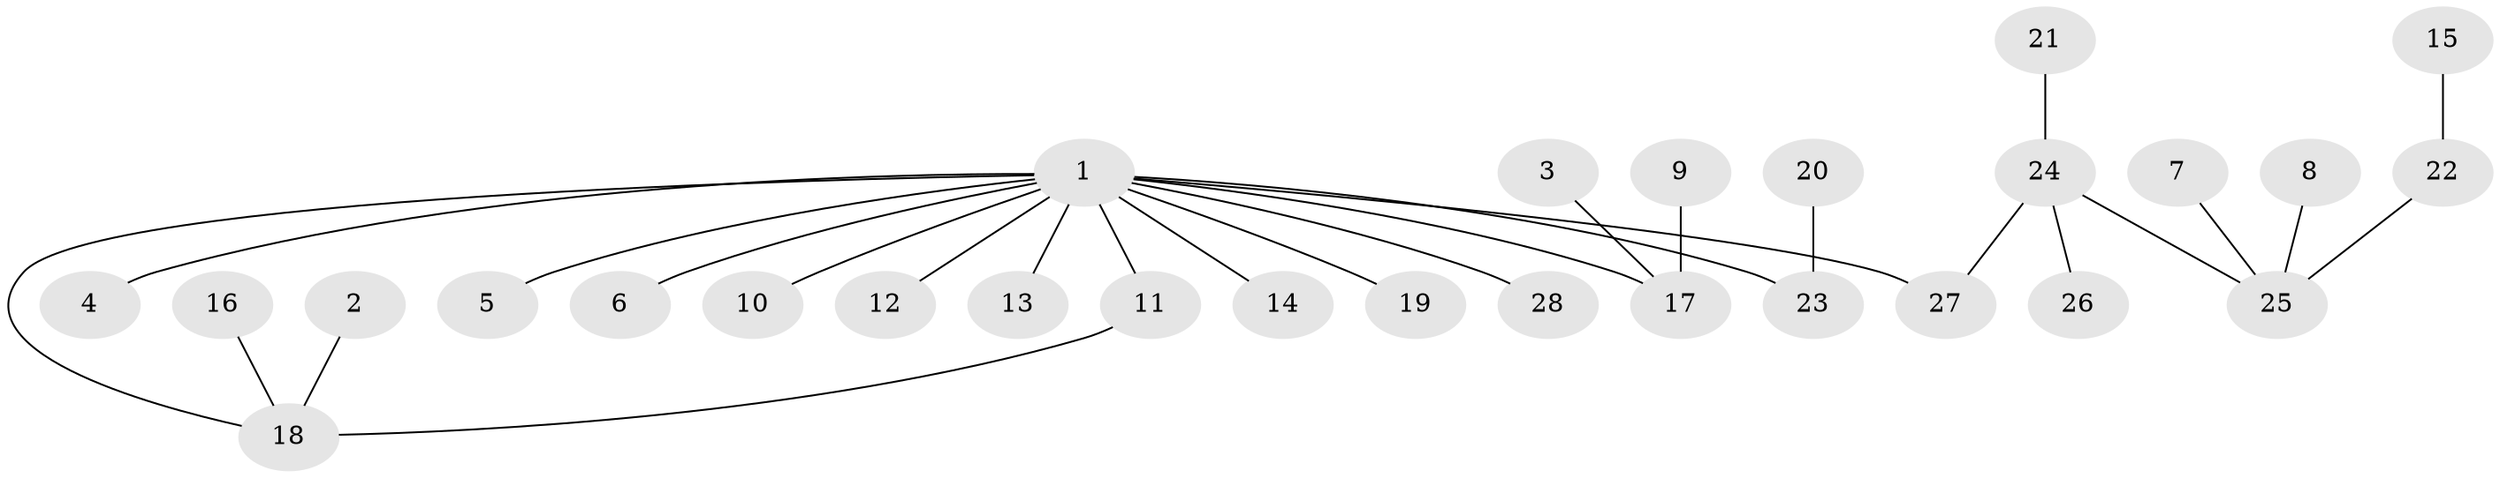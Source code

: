 // original degree distribution, {14: 0.018867924528301886, 3: 0.07547169811320754, 4: 0.05660377358490566, 5: 0.018867924528301886, 2: 0.16981132075471697, 1: 0.6226415094339622, 6: 0.03773584905660377}
// Generated by graph-tools (version 1.1) at 2025/26/03/09/25 03:26:09]
// undirected, 28 vertices, 28 edges
graph export_dot {
graph [start="1"]
  node [color=gray90,style=filled];
  1;
  2;
  3;
  4;
  5;
  6;
  7;
  8;
  9;
  10;
  11;
  12;
  13;
  14;
  15;
  16;
  17;
  18;
  19;
  20;
  21;
  22;
  23;
  24;
  25;
  26;
  27;
  28;
  1 -- 4 [weight=1.0];
  1 -- 5 [weight=1.0];
  1 -- 6 [weight=1.0];
  1 -- 10 [weight=1.0];
  1 -- 11 [weight=1.0];
  1 -- 12 [weight=1.0];
  1 -- 13 [weight=1.0];
  1 -- 14 [weight=1.0];
  1 -- 17 [weight=1.0];
  1 -- 18 [weight=1.0];
  1 -- 19 [weight=1.0];
  1 -- 23 [weight=1.0];
  1 -- 27 [weight=1.0];
  1 -- 28 [weight=1.0];
  2 -- 18 [weight=1.0];
  3 -- 17 [weight=1.0];
  7 -- 25 [weight=1.0];
  8 -- 25 [weight=1.0];
  9 -- 17 [weight=1.0];
  11 -- 18 [weight=1.0];
  15 -- 22 [weight=1.0];
  16 -- 18 [weight=1.0];
  20 -- 23 [weight=1.0];
  21 -- 24 [weight=1.0];
  22 -- 25 [weight=1.0];
  24 -- 25 [weight=1.0];
  24 -- 26 [weight=1.0];
  24 -- 27 [weight=1.0];
}
